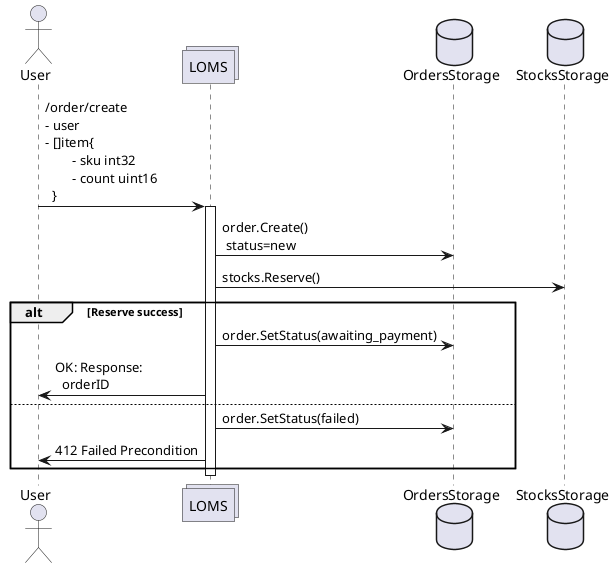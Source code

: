 @startuml

actor User as u
collections LOMS as l
database OrdersStorage as os
database StocksStorage as ss

u -> l : /order/create\n- user\n- []item{\n\t- sku int32\n\t- count uint16\n  }
activate l
l -> os : order.Create()\n status=new
l -> ss : stocks.Reserve()

alt Reserve success
  l -> os : order.SetStatus(awaiting_payment)
  l -> u : OK: Response:\n  orderID
else
  l -> os : order.SetStatus(failed)
  l -> u : 412 Failed Precondition
end
deactivate l

@enduml